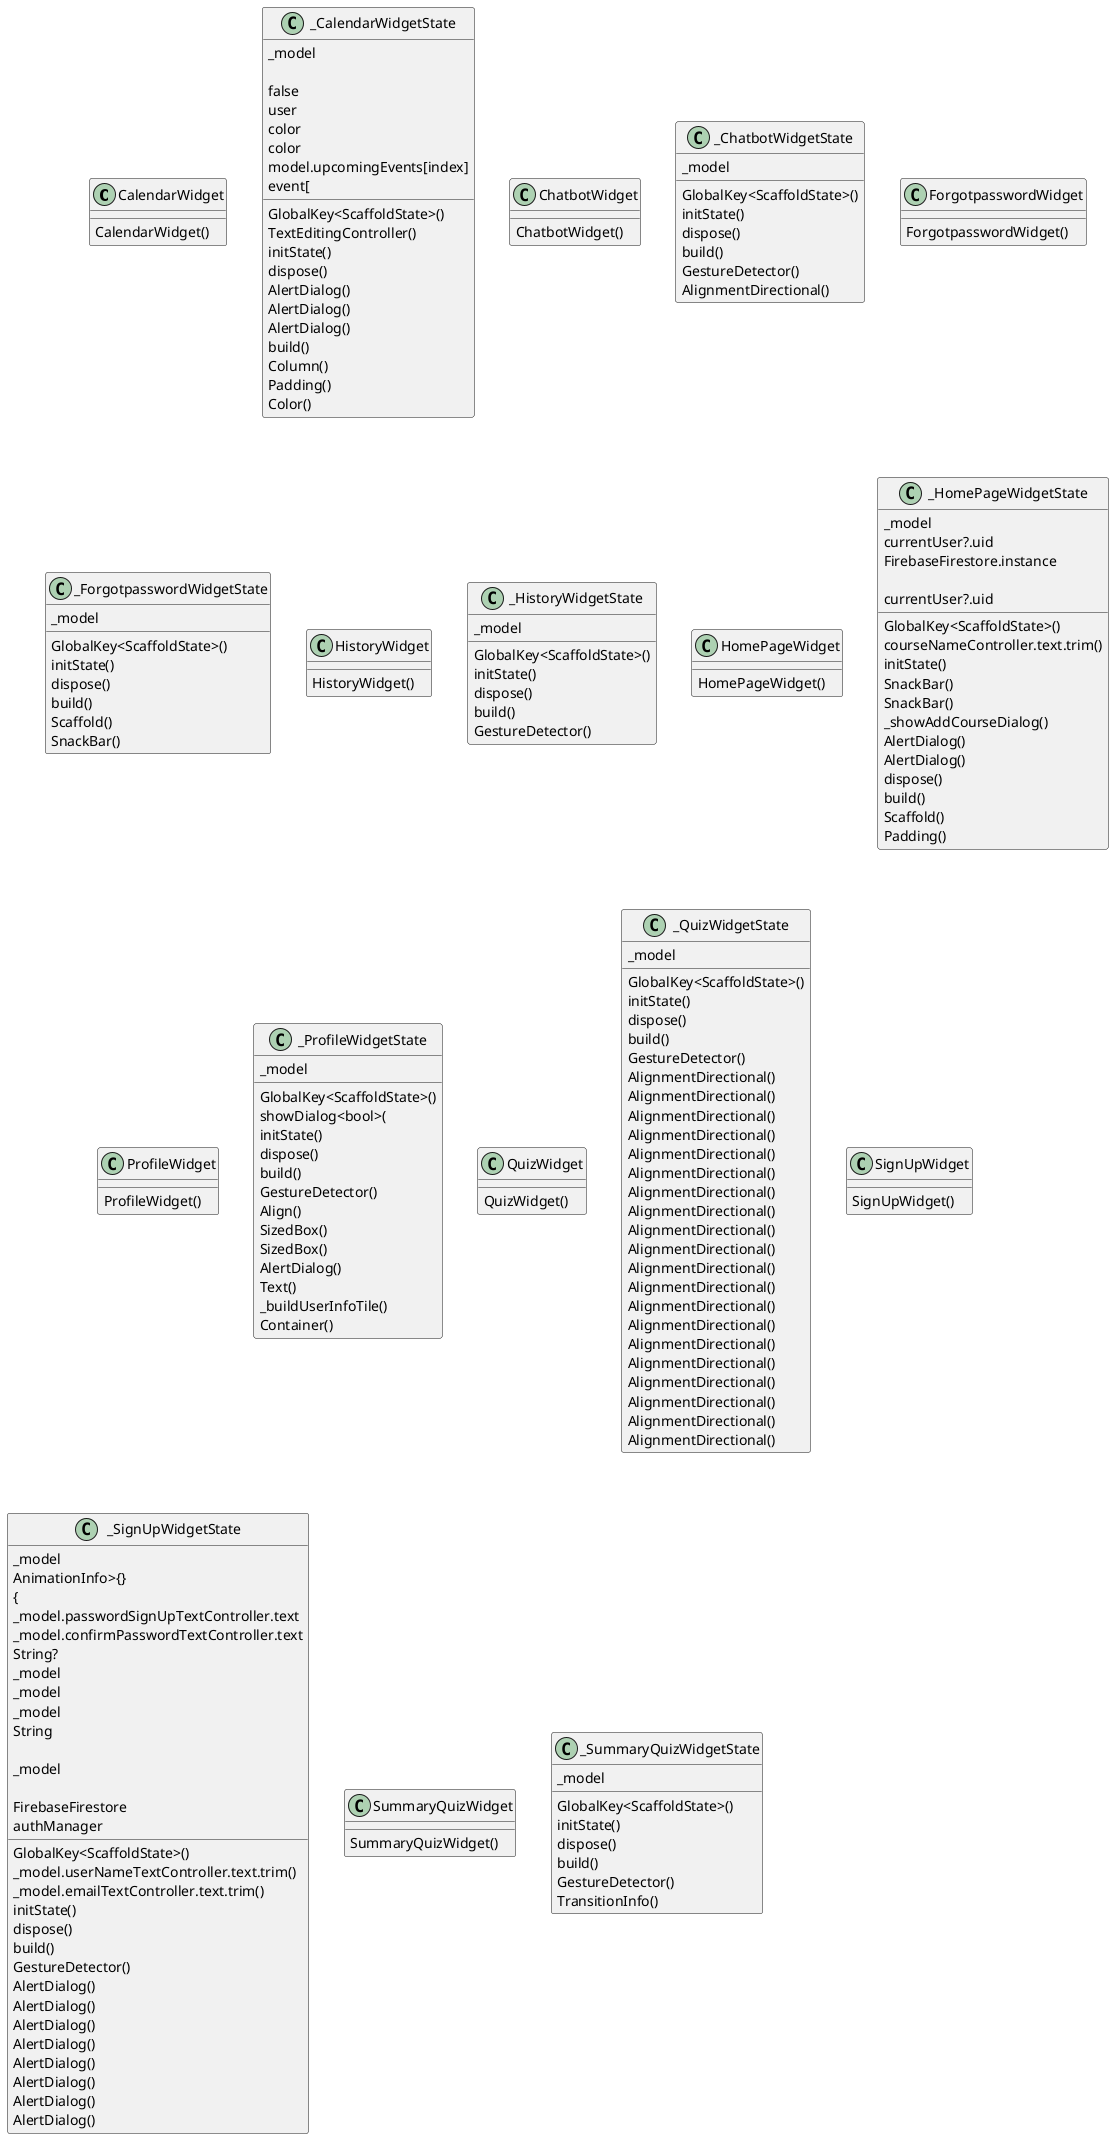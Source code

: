 
@startuml
skinparam classAttributeIconSize 0

class CalendarWidget {
  CalendarWidget()
}
class _CalendarWidgetState {
  _model
  GlobalKey<ScaffoldState>()
  TextEditingController()
  
  false
  user
  color
  color
  model.upcomingEvents[index]
  event[
  initState()
  dispose()
  AlertDialog()
  AlertDialog()
  AlertDialog()
  build()
  Column()
  Padding()
  Color()
}
class ChatbotWidget {
  ChatbotWidget()
}
class _ChatbotWidgetState {
  _model
  GlobalKey<ScaffoldState>()
  initState()
  dispose()
  build()
  GestureDetector()
  AlignmentDirectional()
}
class ForgotpasswordWidget {
  ForgotpasswordWidget()
}
class _ForgotpasswordWidgetState {
  _model
  GlobalKey<ScaffoldState>()
  initState()
  dispose()
  build()
  Scaffold()
  SnackBar()
}
class HistoryWidget {
  HistoryWidget()
}
class _HistoryWidgetState {
  _model
  GlobalKey<ScaffoldState>()
  initState()
  dispose()
  build()
  GestureDetector()
}
class HomePageWidget {
  HomePageWidget()
}
class _HomePageWidgetState {
  _model
  GlobalKey<ScaffoldState>()
  currentUser?.uid
  FirebaseFirestore.instance
  
  currentUser?.uid
  courseNameController.text.trim()
  initState()
  SnackBar()
  SnackBar()
  _showAddCourseDialog()
  AlertDialog()
  AlertDialog()
  dispose()
  build()
  Scaffold()
  Padding()
}
class ProfileWidget {
  ProfileWidget()
}
class _ProfileWidgetState {
  _model
  GlobalKey<ScaffoldState>()
  showDialog<bool>(
  initState()
  dispose()
  build()
  GestureDetector()
  Align()
  SizedBox()
  SizedBox()
  AlertDialog()
  Text()
  _buildUserInfoTile()
  Container()
}
class QuizWidget {
  QuizWidget()
}
class _QuizWidgetState {
  _model
  GlobalKey<ScaffoldState>()
  initState()
  dispose()
  build()
  GestureDetector()
  AlignmentDirectional()
  AlignmentDirectional()
  AlignmentDirectional()
  AlignmentDirectional()
  AlignmentDirectional()
  AlignmentDirectional()
  AlignmentDirectional()
  AlignmentDirectional()
  AlignmentDirectional()
  AlignmentDirectional()
  AlignmentDirectional()
  AlignmentDirectional()
  AlignmentDirectional()
  AlignmentDirectional()
  AlignmentDirectional()
  AlignmentDirectional()
  AlignmentDirectional()
  AlignmentDirectional()
  AlignmentDirectional()
  AlignmentDirectional()
}
class SignUpWidget {
  SignUpWidget()
}
class _SignUpWidgetState {
  _model
  GlobalKey<ScaffoldState>()
  AnimationInfo>{}
  {
  _model.userNameTextController.text.trim()
  _model.emailTextController.text.trim()
  _model.passwordSignUpTextController.text
  _model.confirmPasswordTextController.text
  String?
  _model
  _model
  _model
  String
  
  _model
  
  FirebaseFirestore
  authManager
  initState()
  dispose()
  build()
  GestureDetector()
  AlertDialog()
  AlertDialog()
  AlertDialog()
  AlertDialog()
  AlertDialog()
  AlertDialog()
  AlertDialog()
  AlertDialog()
}
class SummaryQuizWidget {
  SummaryQuizWidget()
}
class _SummaryQuizWidgetState {
  _model
  GlobalKey<ScaffoldState>()
  initState()
  dispose()
  build()
  GestureDetector()
  TransitionInfo()
}

@enduml
